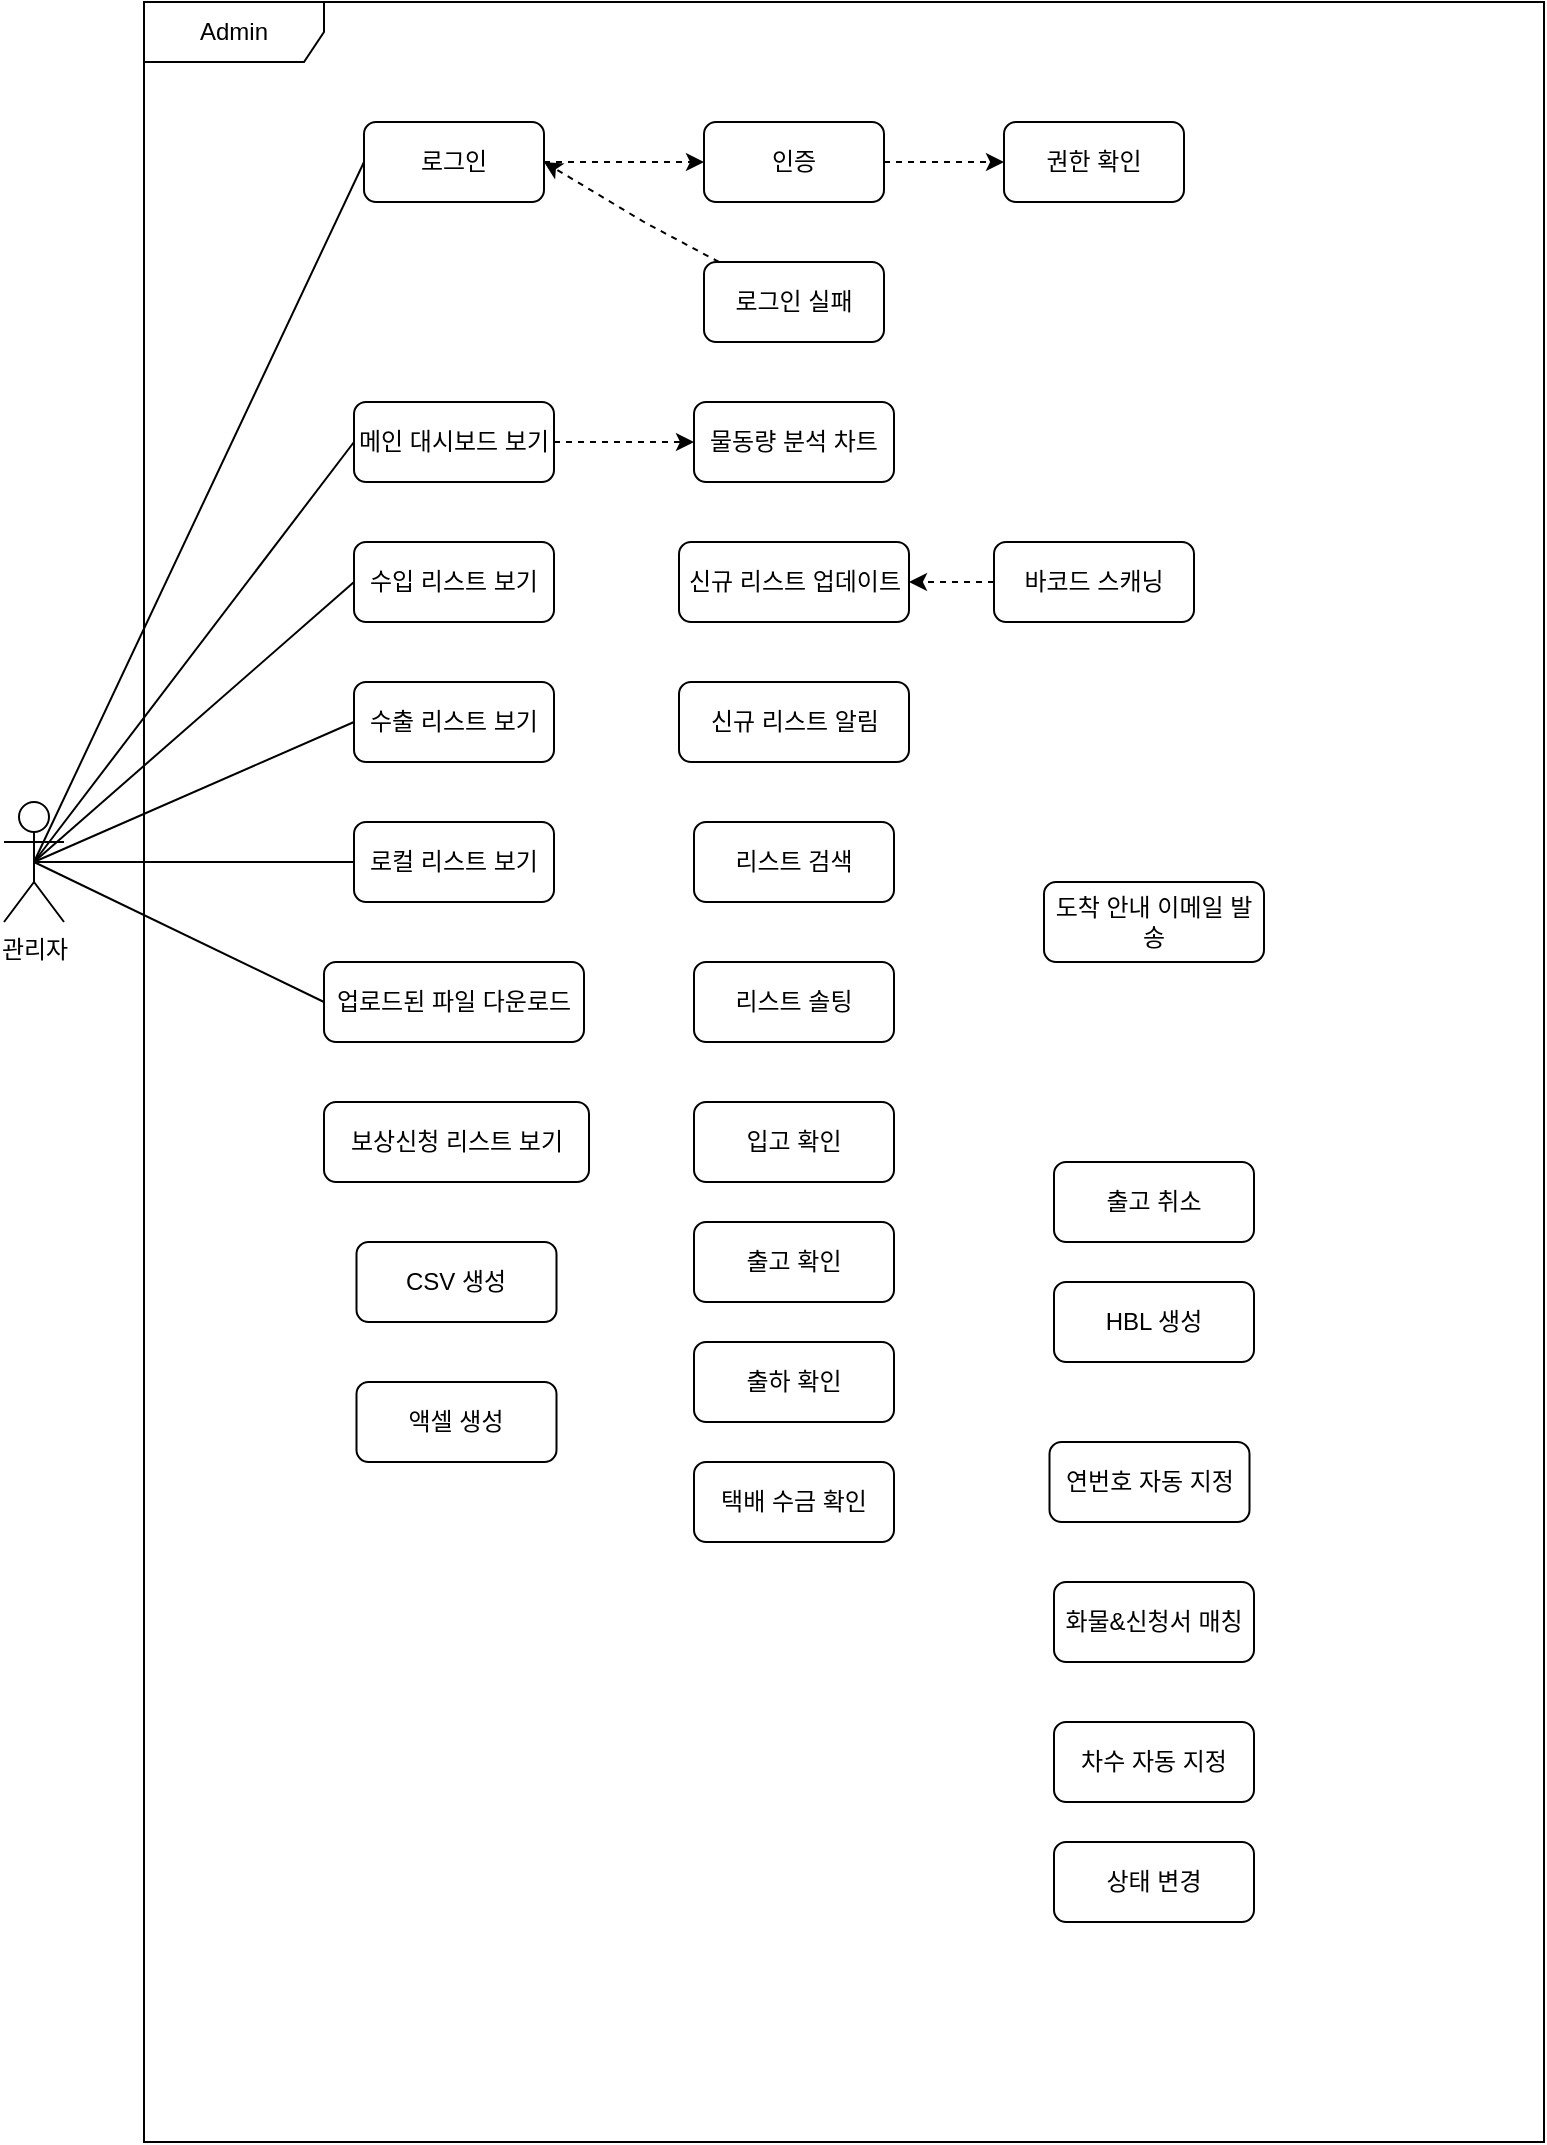 <mxfile version="24.4.0" type="github">
  <diagram name="Page-1" id="5ee5GhNhsXrkeXTuqq0c">
    <mxGraphModel dx="952" dy="622" grid="1" gridSize="10" guides="1" tooltips="1" connect="1" arrows="1" fold="1" page="1" pageScale="1" pageWidth="827" pageHeight="1169" math="0" shadow="0">
      <root>
        <mxCell id="0" />
        <mxCell id="1" parent="0" />
        <mxCell id="PrTzhgNAHYE3CBzmLfnf-1" value="관리자&lt;div&gt;&lt;br&gt;&lt;/div&gt;" style="shape=umlActor;verticalLabelPosition=bottom;verticalAlign=top;html=1;outlineConnect=0;" parent="1" vertex="1">
          <mxGeometry x="50" y="470" width="30" height="60" as="geometry" />
        </mxCell>
        <mxCell id="PrTzhgNAHYE3CBzmLfnf-3" value="Admin" style="shape=umlFrame;whiteSpace=wrap;html=1;pointerEvents=0;width=90;height=30;" parent="1" vertex="1">
          <mxGeometry x="120" y="70" width="700" height="1070" as="geometry" />
        </mxCell>
        <mxCell id="PrTzhgNAHYE3CBzmLfnf-7" style="edgeStyle=orthogonalEdgeStyle;rounded=0;orthogonalLoop=1;jettySize=auto;html=1;dashed=1;" parent="1" source="PrTzhgNAHYE3CBzmLfnf-4" target="PrTzhgNAHYE3CBzmLfnf-6" edge="1">
          <mxGeometry relative="1" as="geometry">
            <Array as="points">
              <mxPoint x="360" y="150" />
              <mxPoint x="360" y="150" />
            </Array>
          </mxGeometry>
        </mxCell>
        <mxCell id="PrTzhgNAHYE3CBzmLfnf-4" value="로그인" style="rounded=1;whiteSpace=wrap;html=1;" parent="1" vertex="1">
          <mxGeometry x="230" y="130" width="90" height="40" as="geometry" />
        </mxCell>
        <mxCell id="PrTzhgNAHYE3CBzmLfnf-8" style="rounded=0;orthogonalLoop=1;jettySize=auto;html=1;dashed=1;" parent="1" source="PrTzhgNAHYE3CBzmLfnf-5" edge="1">
          <mxGeometry relative="1" as="geometry">
            <mxPoint x="320" y="150" as="targetPoint" />
            <Array as="points">
              <mxPoint x="370" y="180" />
            </Array>
          </mxGeometry>
        </mxCell>
        <mxCell id="PrTzhgNAHYE3CBzmLfnf-5" value="로그인 실패" style="rounded=1;whiteSpace=wrap;html=1;" parent="1" vertex="1">
          <mxGeometry x="400" y="200" width="90" height="40" as="geometry" />
        </mxCell>
        <mxCell id="PrTzhgNAHYE3CBzmLfnf-14" style="edgeStyle=orthogonalEdgeStyle;rounded=0;orthogonalLoop=1;jettySize=auto;html=1;entryX=0;entryY=0.5;entryDx=0;entryDy=0;dashed=1;" parent="1" source="PrTzhgNAHYE3CBzmLfnf-6" target="PrTzhgNAHYE3CBzmLfnf-13" edge="1">
          <mxGeometry relative="1" as="geometry">
            <Array as="points">
              <mxPoint x="510" y="150" />
              <mxPoint x="510" y="150" />
            </Array>
          </mxGeometry>
        </mxCell>
        <mxCell id="PrTzhgNAHYE3CBzmLfnf-6" value="인증" style="rounded=1;whiteSpace=wrap;html=1;" parent="1" vertex="1">
          <mxGeometry x="400" y="130" width="90" height="40" as="geometry" />
        </mxCell>
        <mxCell id="PrTzhgNAHYE3CBzmLfnf-11" style="rounded=0;orthogonalLoop=1;jettySize=auto;html=1;entryX=0.5;entryY=0.5;entryDx=0;entryDy=0;entryPerimeter=0;endArrow=none;endFill=0;exitX=0;exitY=0.5;exitDx=0;exitDy=0;" parent="1" source="PrTzhgNAHYE3CBzmLfnf-9" target="PrTzhgNAHYE3CBzmLfnf-1" edge="1">
          <mxGeometry relative="1" as="geometry">
            <mxPoint x="90" y="390" as="targetPoint" />
          </mxGeometry>
        </mxCell>
        <mxCell id="PrTzhgNAHYE3CBzmLfnf-16" style="edgeStyle=orthogonalEdgeStyle;rounded=0;orthogonalLoop=1;jettySize=auto;html=1;exitX=1;exitY=0.5;exitDx=0;exitDy=0;entryX=0;entryY=0.5;entryDx=0;entryDy=0;dashed=1;" parent="1" source="PrTzhgNAHYE3CBzmLfnf-9" target="PrTzhgNAHYE3CBzmLfnf-15" edge="1">
          <mxGeometry relative="1" as="geometry">
            <Array as="points">
              <mxPoint x="370" y="290" />
              <mxPoint x="370" y="290" />
            </Array>
          </mxGeometry>
        </mxCell>
        <mxCell id="PrTzhgNAHYE3CBzmLfnf-9" value="메인 대시보드 보기" style="rounded=1;whiteSpace=wrap;html=1;" parent="1" vertex="1">
          <mxGeometry x="225" y="270" width="100" height="40" as="geometry" />
        </mxCell>
        <mxCell id="PrTzhgNAHYE3CBzmLfnf-10" style="rounded=0;orthogonalLoop=1;jettySize=auto;html=1;endArrow=none;endFill=0;exitX=0;exitY=0.5;exitDx=0;exitDy=0;entryX=0.5;entryY=0.5;entryDx=0;entryDy=0;entryPerimeter=0;" parent="1" source="PrTzhgNAHYE3CBzmLfnf-4" target="PrTzhgNAHYE3CBzmLfnf-1" edge="1">
          <mxGeometry relative="1" as="geometry">
            <Array as="points" />
          </mxGeometry>
        </mxCell>
        <mxCell id="PrTzhgNAHYE3CBzmLfnf-13" value="권한 확인" style="rounded=1;whiteSpace=wrap;html=1;" parent="1" vertex="1">
          <mxGeometry x="550" y="130" width="90" height="40" as="geometry" />
        </mxCell>
        <mxCell id="PrTzhgNAHYE3CBzmLfnf-15" value="물동량 분석 차트" style="rounded=1;whiteSpace=wrap;html=1;" parent="1" vertex="1">
          <mxGeometry x="395" y="270" width="100" height="40" as="geometry" />
        </mxCell>
        <mxCell id="PrTzhgNAHYE3CBzmLfnf-17" value="수입 리스트 보기" style="rounded=1;whiteSpace=wrap;html=1;" parent="1" vertex="1">
          <mxGeometry x="225" y="340" width="100" height="40" as="geometry" />
        </mxCell>
        <mxCell id="PrTzhgNAHYE3CBzmLfnf-19" style="rounded=0;orthogonalLoop=1;jettySize=auto;html=1;exitX=0;exitY=0.5;exitDx=0;exitDy=0;entryX=0.5;entryY=0.5;entryDx=0;entryDy=0;entryPerimeter=0;endArrow=none;endFill=0;" parent="1" source="PrTzhgNAHYE3CBzmLfnf-17" target="PrTzhgNAHYE3CBzmLfnf-1" edge="1">
          <mxGeometry relative="1" as="geometry" />
        </mxCell>
        <mxCell id="PrTzhgNAHYE3CBzmLfnf-20" value="수출 리스트 보기" style="rounded=1;whiteSpace=wrap;html=1;" parent="1" vertex="1">
          <mxGeometry x="225" y="410" width="100" height="40" as="geometry" />
        </mxCell>
        <mxCell id="PrTzhgNAHYE3CBzmLfnf-21" value="로컬 리스트 보기" style="rounded=1;whiteSpace=wrap;html=1;" parent="1" vertex="1">
          <mxGeometry x="225" y="480" width="100" height="40" as="geometry" />
        </mxCell>
        <mxCell id="PrTzhgNAHYE3CBzmLfnf-22" style="rounded=0;orthogonalLoop=1;jettySize=auto;html=1;exitX=0;exitY=0.5;exitDx=0;exitDy=0;entryX=0.5;entryY=0.5;entryDx=0;entryDy=0;entryPerimeter=0;endArrow=none;endFill=0;" parent="1" source="PrTzhgNAHYE3CBzmLfnf-20" target="PrTzhgNAHYE3CBzmLfnf-1" edge="1">
          <mxGeometry relative="1" as="geometry" />
        </mxCell>
        <mxCell id="PrTzhgNAHYE3CBzmLfnf-23" style="rounded=0;orthogonalLoop=1;jettySize=auto;html=1;exitX=0;exitY=0.5;exitDx=0;exitDy=0;entryX=0.5;entryY=0.5;entryDx=0;entryDy=0;entryPerimeter=0;endArrow=none;endFill=0;" parent="1" source="PrTzhgNAHYE3CBzmLfnf-21" target="PrTzhgNAHYE3CBzmLfnf-1" edge="1">
          <mxGeometry relative="1" as="geometry" />
        </mxCell>
        <mxCell id="PrTzhgNAHYE3CBzmLfnf-24" value="신규 리스트 업데이트" style="rounded=1;whiteSpace=wrap;html=1;" parent="1" vertex="1">
          <mxGeometry x="387.5" y="340" width="115" height="40" as="geometry" />
        </mxCell>
        <mxCell id="PrTzhgNAHYE3CBzmLfnf-25" value="신규 리스트 알림" style="rounded=1;whiteSpace=wrap;html=1;" parent="1" vertex="1">
          <mxGeometry x="387.5" y="410" width="115" height="40" as="geometry" />
        </mxCell>
        <mxCell id="PrTzhgNAHYE3CBzmLfnf-33" value="리스트 검색" style="rounded=1;whiteSpace=wrap;html=1;" parent="1" vertex="1">
          <mxGeometry x="395" y="480" width="100" height="40" as="geometry" />
        </mxCell>
        <mxCell id="PrTzhgNAHYE3CBzmLfnf-35" value="리스트 솔팅" style="rounded=1;whiteSpace=wrap;html=1;" parent="1" vertex="1">
          <mxGeometry x="395" y="550" width="100" height="40" as="geometry" />
        </mxCell>
        <mxCell id="3m-bpnkGo1VR5mwzQvz7-3" style="edgeStyle=orthogonalEdgeStyle;rounded=0;orthogonalLoop=1;jettySize=auto;html=1;entryX=1;entryY=0.5;entryDx=0;entryDy=0;exitX=0;exitY=0.5;exitDx=0;exitDy=0;dashed=1;" edge="1" parent="1" source="3m-bpnkGo1VR5mwzQvz7-2" target="PrTzhgNAHYE3CBzmLfnf-24">
          <mxGeometry relative="1" as="geometry" />
        </mxCell>
        <mxCell id="3m-bpnkGo1VR5mwzQvz7-2" value="바코드 스캐닝" style="rounded=1;whiteSpace=wrap;html=1;" vertex="1" parent="1">
          <mxGeometry x="545" y="340" width="100" height="40" as="geometry" />
        </mxCell>
        <mxCell id="3m-bpnkGo1VR5mwzQvz7-4" value="입고 확인" style="rounded=1;whiteSpace=wrap;html=1;" vertex="1" parent="1">
          <mxGeometry x="395" y="620" width="100" height="40" as="geometry" />
        </mxCell>
        <mxCell id="3m-bpnkGo1VR5mwzQvz7-5" value="화물&amp;amp;신청서 매칭" style="rounded=1;whiteSpace=wrap;html=1;" vertex="1" parent="1">
          <mxGeometry x="575" y="860" width="100" height="40" as="geometry" />
        </mxCell>
        <mxCell id="3m-bpnkGo1VR5mwzQvz7-6" value="출고 확인" style="rounded=1;whiteSpace=wrap;html=1;" vertex="1" parent="1">
          <mxGeometry x="395" y="680" width="100" height="40" as="geometry" />
        </mxCell>
        <mxCell id="3m-bpnkGo1VR5mwzQvz7-7" value="도착 안내 이메일 발송" style="rounded=1;whiteSpace=wrap;html=1;" vertex="1" parent="1">
          <mxGeometry x="570" y="510" width="110" height="40" as="geometry" />
        </mxCell>
        <mxCell id="3m-bpnkGo1VR5mwzQvz7-8" value="출고 취소" style="rounded=1;whiteSpace=wrap;html=1;" vertex="1" parent="1">
          <mxGeometry x="575" y="650" width="100" height="40" as="geometry" />
        </mxCell>
        <mxCell id="3m-bpnkGo1VR5mwzQvz7-9" value="출하 확인" style="rounded=1;whiteSpace=wrap;html=1;" vertex="1" parent="1">
          <mxGeometry x="395" y="740" width="100" height="40" as="geometry" />
        </mxCell>
        <mxCell id="3m-bpnkGo1VR5mwzQvz7-10" value="택배 수금 확인" style="rounded=1;whiteSpace=wrap;html=1;" vertex="1" parent="1">
          <mxGeometry x="395" y="800" width="100" height="40" as="geometry" />
        </mxCell>
        <mxCell id="3m-bpnkGo1VR5mwzQvz7-12" value="업로드된 파일 다운로드" style="rounded=1;whiteSpace=wrap;html=1;" vertex="1" parent="1">
          <mxGeometry x="210" y="550" width="130" height="40" as="geometry" />
        </mxCell>
        <mxCell id="3m-bpnkGo1VR5mwzQvz7-13" style="rounded=0;orthogonalLoop=1;jettySize=auto;html=1;entryX=0.5;entryY=0.5;entryDx=0;entryDy=0;entryPerimeter=0;exitX=0;exitY=0.5;exitDx=0;exitDy=0;endArrow=none;endFill=0;" edge="1" parent="1" source="3m-bpnkGo1VR5mwzQvz7-12" target="PrTzhgNAHYE3CBzmLfnf-1">
          <mxGeometry relative="1" as="geometry" />
        </mxCell>
        <mxCell id="3m-bpnkGo1VR5mwzQvz7-14" value="차수 자동 지정" style="rounded=1;whiteSpace=wrap;html=1;" vertex="1" parent="1">
          <mxGeometry x="575" y="930" width="100" height="40" as="geometry" />
        </mxCell>
        <mxCell id="3m-bpnkGo1VR5mwzQvz7-15" value="연번호 자동 지정" style="rounded=1;whiteSpace=wrap;html=1;" vertex="1" parent="1">
          <mxGeometry x="572.75" y="790" width="100" height="40" as="geometry" />
        </mxCell>
        <mxCell id="3m-bpnkGo1VR5mwzQvz7-16" value="상태 변경" style="rounded=1;whiteSpace=wrap;html=1;" vertex="1" parent="1">
          <mxGeometry x="575" y="990" width="100" height="40" as="geometry" />
        </mxCell>
        <mxCell id="3m-bpnkGo1VR5mwzQvz7-17" value="HBL 생성" style="rounded=1;whiteSpace=wrap;html=1;" vertex="1" parent="1">
          <mxGeometry x="575" y="710" width="100" height="40" as="geometry" />
        </mxCell>
        <mxCell id="3m-bpnkGo1VR5mwzQvz7-18" value="CSV 생성" style="rounded=1;whiteSpace=wrap;html=1;" vertex="1" parent="1">
          <mxGeometry x="226.25" y="690" width="100" height="40" as="geometry" />
        </mxCell>
        <mxCell id="3m-bpnkGo1VR5mwzQvz7-19" value="액셀 생성" style="rounded=1;whiteSpace=wrap;html=1;" vertex="1" parent="1">
          <mxGeometry x="226.25" y="760" width="100" height="40" as="geometry" />
        </mxCell>
        <mxCell id="3m-bpnkGo1VR5mwzQvz7-20" value="보상신청 리스트 보기" style="rounded=1;whiteSpace=wrap;html=1;" vertex="1" parent="1">
          <mxGeometry x="210" y="620" width="132.5" height="40" as="geometry" />
        </mxCell>
        <mxCell id="3m-bpnkGo1VR5mwzQvz7-21" style="edgeStyle=orthogonalEdgeStyle;rounded=0;orthogonalLoop=1;jettySize=auto;html=1;exitX=0.5;exitY=1;exitDx=0;exitDy=0;" edge="1" parent="1" source="3m-bpnkGo1VR5mwzQvz7-5" target="3m-bpnkGo1VR5mwzQvz7-5">
          <mxGeometry relative="1" as="geometry" />
        </mxCell>
      </root>
    </mxGraphModel>
  </diagram>
</mxfile>
